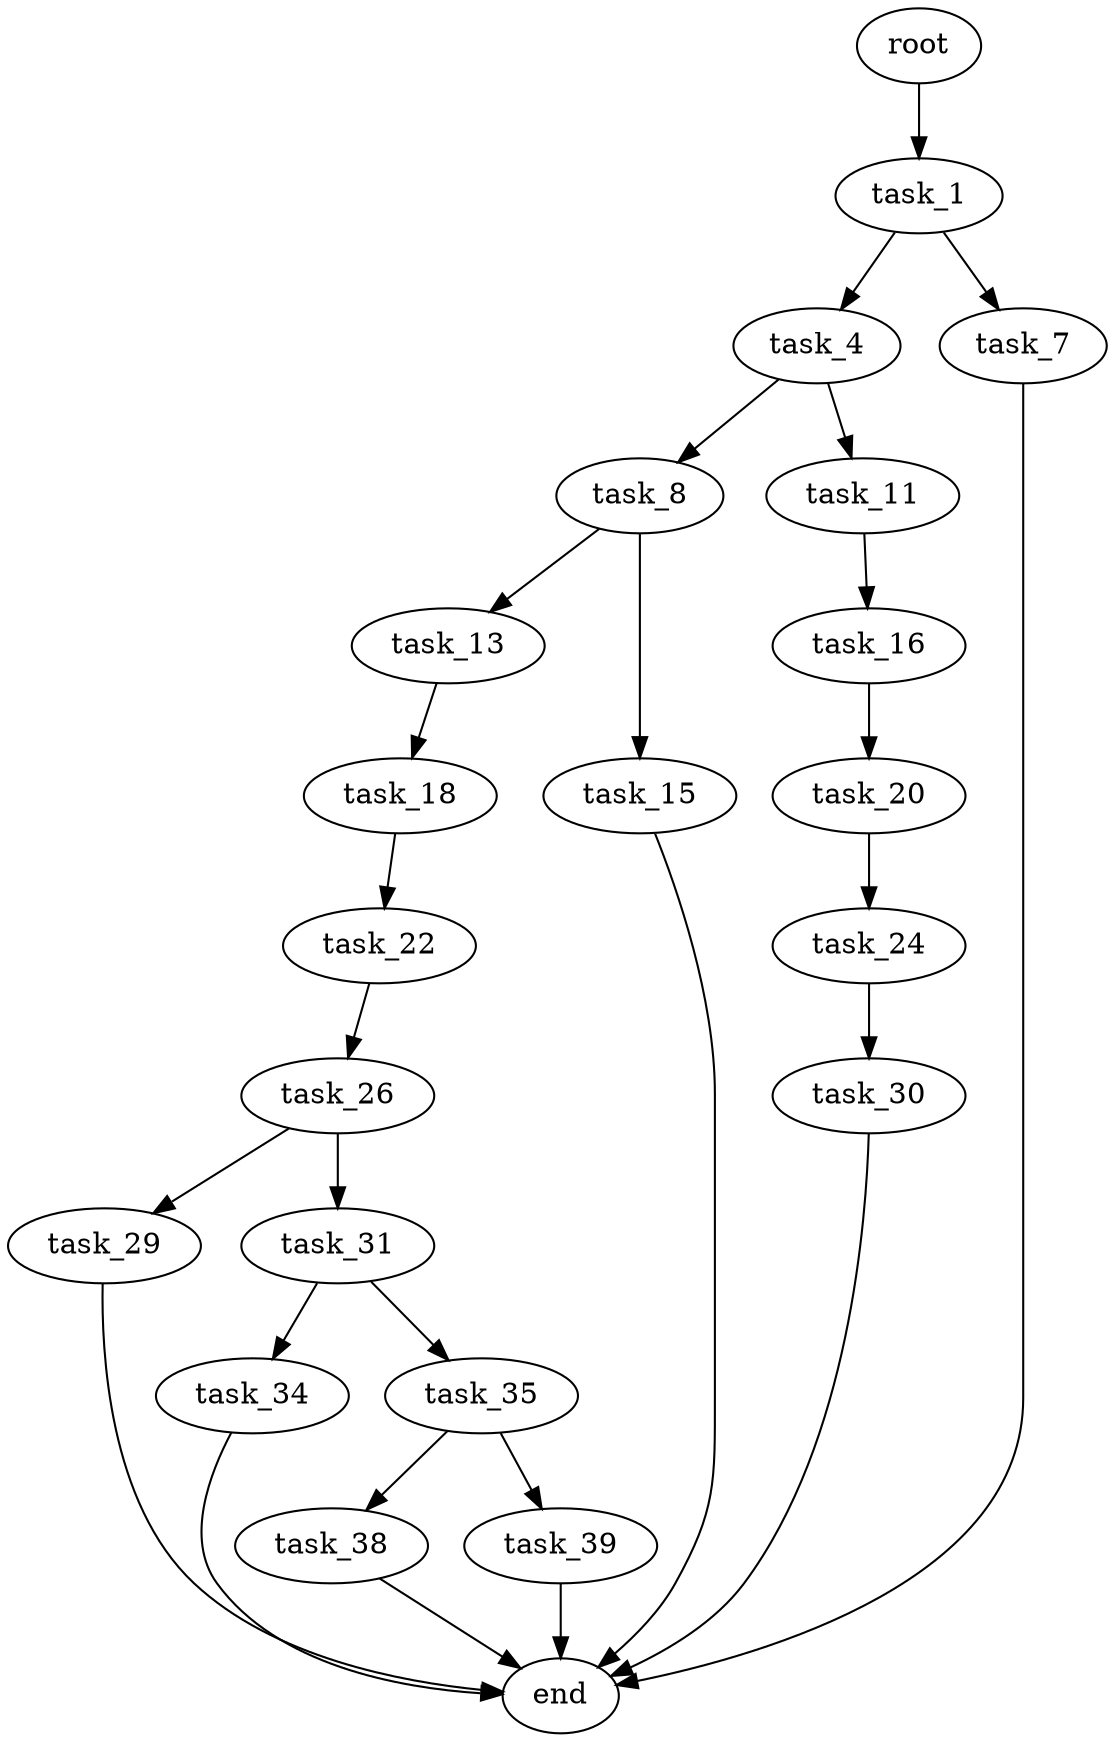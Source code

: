 digraph G {
  root [size="0.000000"];
  task_1 [size="8589934592.000000"];
  task_4 [size="577961002335.000000"];
  task_7 [size="27022346363.000000"];
  task_8 [size="760117087430.000000"];
  task_11 [size="1857654984.000000"];
  task_13 [size="28991029248.000000"];
  task_15 [size="22724569585.000000"];
  task_16 [size="69086102882.000000"];
  task_18 [size="253832533971.000000"];
  task_20 [size="29194289094.000000"];
  task_22 [size="28367299984.000000"];
  task_24 [size="231928233984.000000"];
  task_26 [size="782757789696.000000"];
  task_29 [size="6095447650.000000"];
  task_30 [size="1073741824000.000000"];
  task_31 [size="164514705527.000000"];
  task_34 [size="487894164975.000000"];
  task_35 [size="549755813888.000000"];
  task_38 [size="2514265065.000000"];
  task_39 [size="1073741824000.000000"];
  end [size="0.000000"];

  root -> task_1 [size="1.000000"];
  task_1 -> task_4 [size="33554432.000000"];
  task_1 -> task_7 [size="33554432.000000"];
  task_4 -> task_8 [size="411041792.000000"];
  task_4 -> task_11 [size="411041792.000000"];
  task_7 -> end [size="1.000000"];
  task_8 -> task_13 [size="679477248.000000"];
  task_8 -> task_15 [size="679477248.000000"];
  task_11 -> task_16 [size="33554432.000000"];
  task_13 -> task_18 [size="75497472.000000"];
  task_15 -> end [size="1.000000"];
  task_16 -> task_20 [size="75497472.000000"];
  task_18 -> task_22 [size="209715200.000000"];
  task_20 -> task_24 [size="679477248.000000"];
  task_22 -> task_26 [size="838860800.000000"];
  task_24 -> task_30 [size="301989888.000000"];
  task_26 -> task_29 [size="679477248.000000"];
  task_26 -> task_31 [size="679477248.000000"];
  task_29 -> end [size="1.000000"];
  task_30 -> end [size="1.000000"];
  task_31 -> task_34 [size="679477248.000000"];
  task_31 -> task_35 [size="679477248.000000"];
  task_34 -> end [size="1.000000"];
  task_35 -> task_38 [size="536870912.000000"];
  task_35 -> task_39 [size="536870912.000000"];
  task_38 -> end [size="1.000000"];
  task_39 -> end [size="1.000000"];
}
